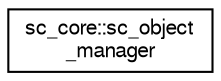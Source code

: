 digraph "Graphical Class Hierarchy"
{
  edge [fontname="FreeSans",fontsize="10",labelfontname="FreeSans",labelfontsize="10"];
  node [fontname="FreeSans",fontsize="10",shape=record];
  rankdir="LR";
  Node0 [label="sc_core::sc_object\l_manager",height=0.2,width=0.4,color="black", fillcolor="white", style="filled",URL="$a01892.html"];
}
